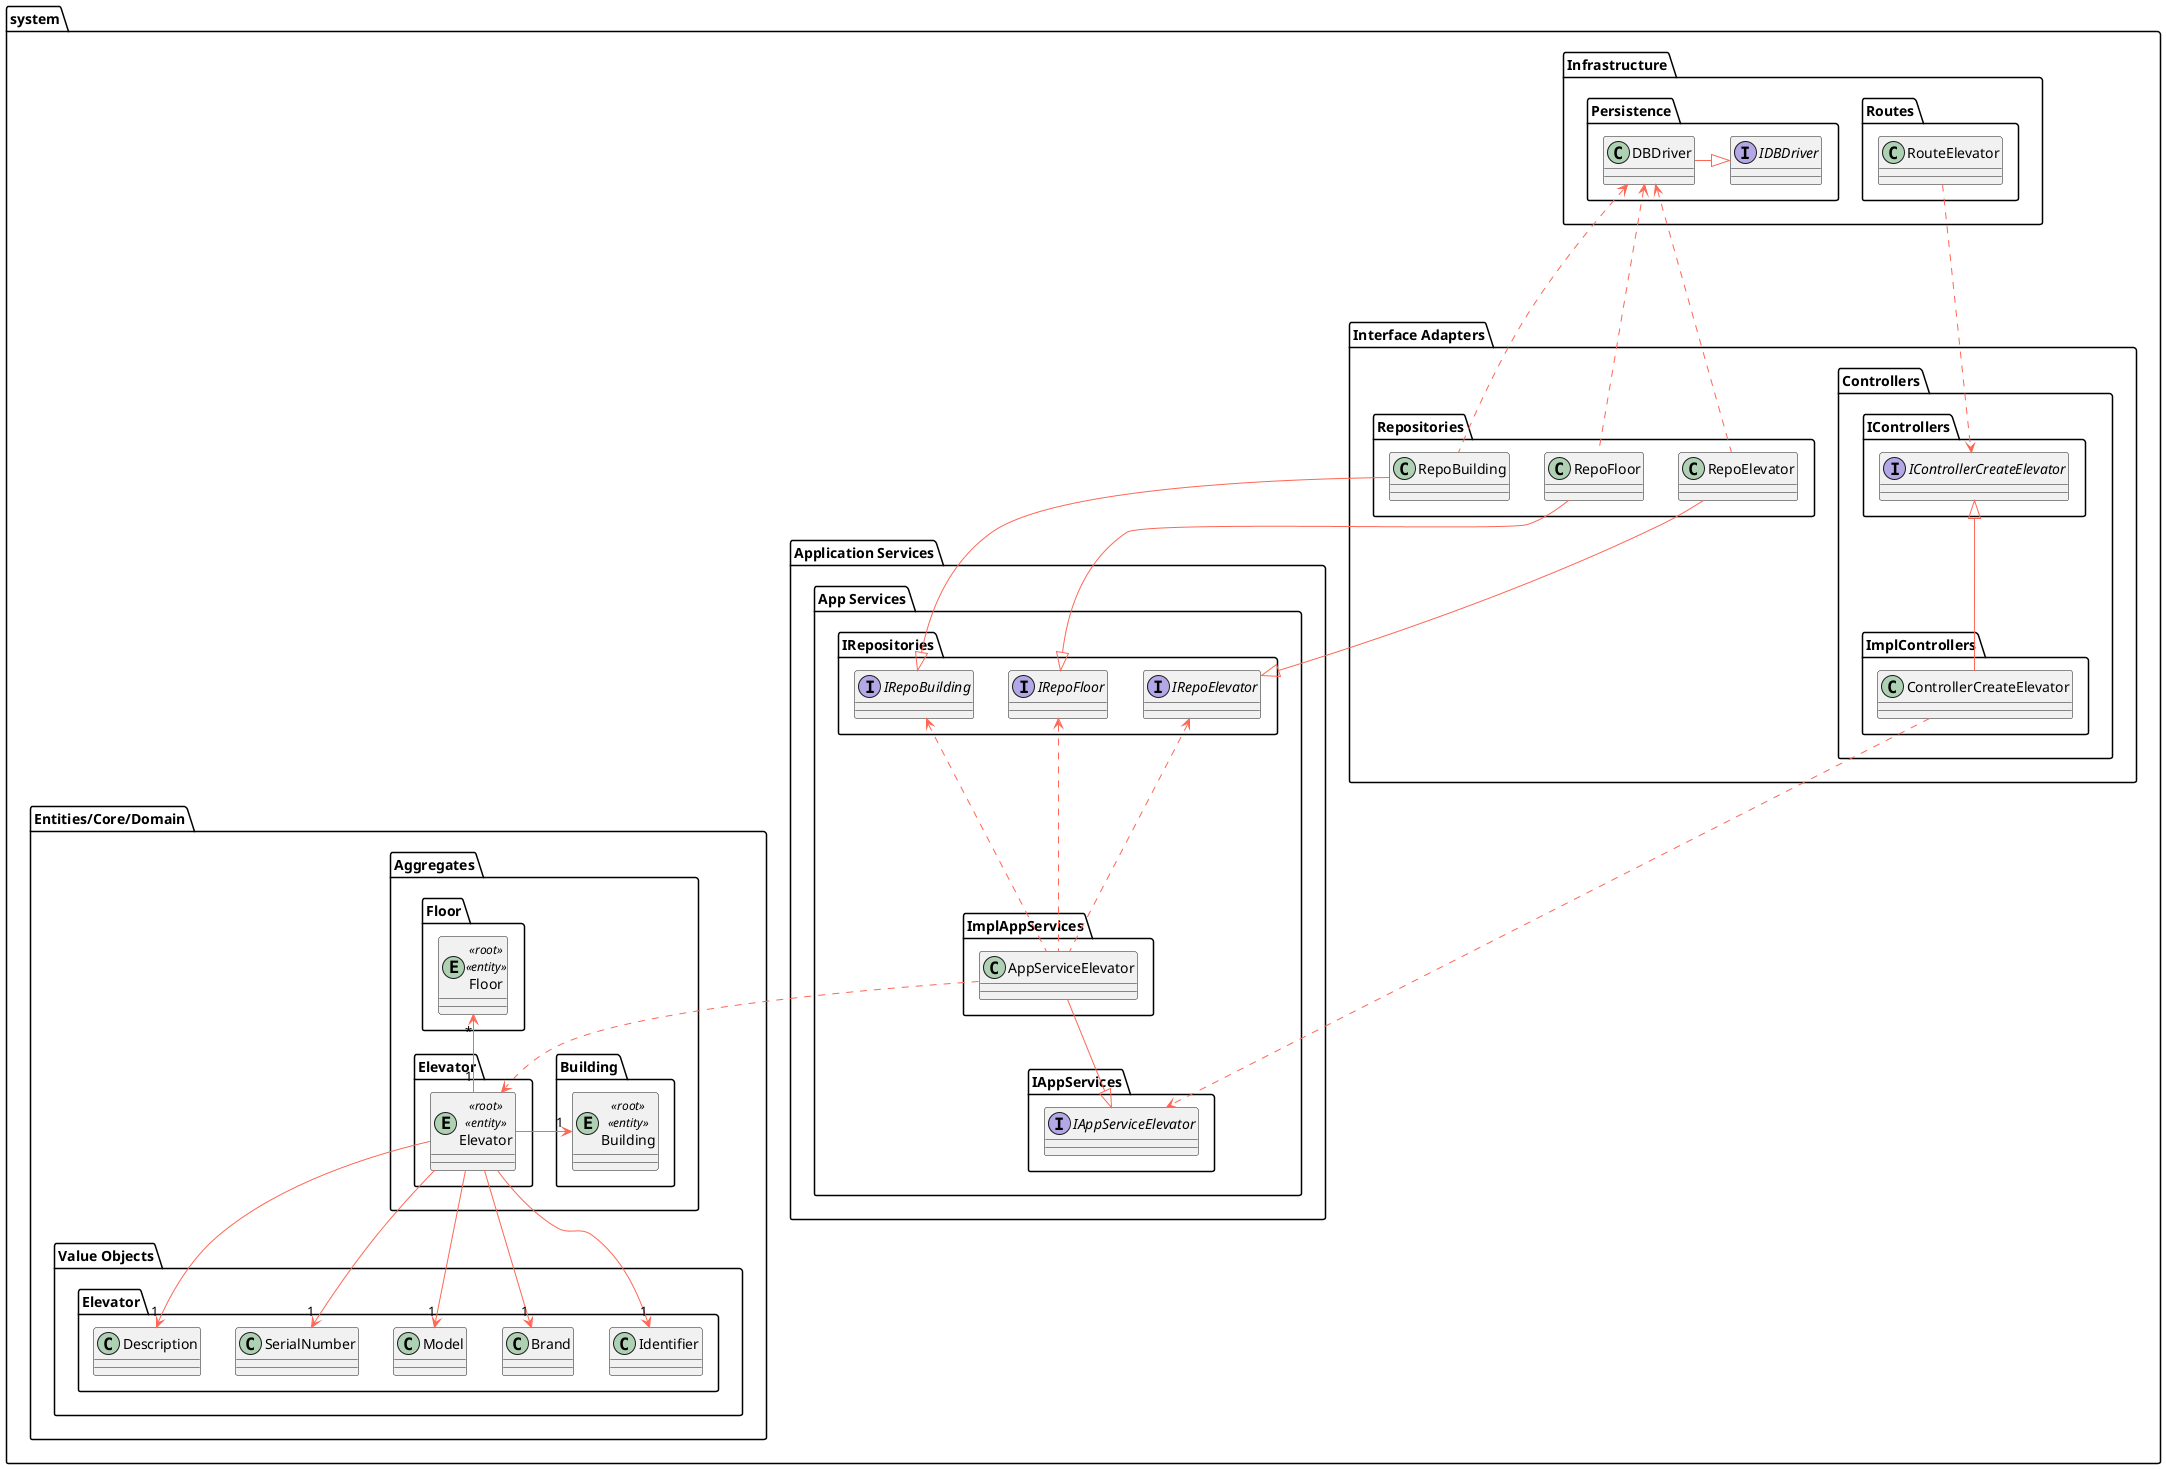 @startuml

skinparam component {
    FontSize 16
    BackgroundColor<<Apache>> LightCoral
    BorderColor<<Apache>> #FF6655
    FontName Courier
    BorderColor black
    BackgroundColor DeepSkyBlue
    ArrowFontName Impact
    ArrowColor #FF6655
}

package system {
    package "Infrastructure" {
        package "Routes" {
            class RouteElevator
        }

        package "Persistence" {
            interface IDBDriver
            class DBDriver
        }

        DBDriver -right-|> IDBDriver
    }

    package "Interface Adapters" {
        package "Controllers" {
            package "IControllers" {
                interface IControllerCreateElevator
            }

            package "ImplControllers" {
                class ControllerCreateElevator
            }
            ControllerCreateElevator -up-|> IControllerCreateElevator
        }

        package "Repositories" {
            class RepoBuilding
            class RepoFloor
            class RepoElevator
        }

        RepoBuilding .up.> DBDriver
        RepoFloor .up.> DBDriver
        RepoElevator .up.> DBDriver

        RouteElevator ....> IControllerCreateElevator
    }

    package "Application Services" {
        package "App Services" {
            package "IAppServices" {
                interface IAppServiceElevator
            }

            package "ImplAppServices" {
                class AppServiceElevator
            }

            AppServiceElevator --|> IAppServiceElevator

            package "IRepositories" {
                interface IRepoBuilding
                interface IRepoFloor
                interface IRepoElevator
            }

            RepoBuilding --|> IRepoBuilding
            RepoFloor --|> IRepoFloor
            RepoElevator --|> IRepoElevator
        }

        ControllerCreateElevator ..> IAppServiceElevator

        AppServiceElevator .up.> IRepoBuilding
        AppServiceElevator .up.> IRepoFloor
        AppServiceElevator .up.> IRepoElevator
    }

    package "Entities/Core/Domain" {
        package "Aggregates" {

            package "Elevator" as a_elevator {
                entity Elevator <<root>> <<entity>>
            }

            package "Building" as a_building {
                entity Building <<root>> <<entity>>
            }

            package "Floor" as a_floor {
                entity Floor <<root>> <<entity>>
            }
        }

        package "Value Objects" {
            package "Elevator" as vo_elevator {
                class Identifier
                class Brand
                class Model
                class SerialNumber
                class Description

            }
        }


        Elevator --> "1" Identifier
        Elevator --> "1" Brand
        Elevator --> "1" Model
        Elevator --> "1" SerialNumber
        Elevator --> "1" Description

        Elevator -left-> "1" Building
        Elevator "1" -up-> "*" Floor


        AppServiceElevator ..> Elevator

        'package "Services" {
        '}
    }
}

@enduml

